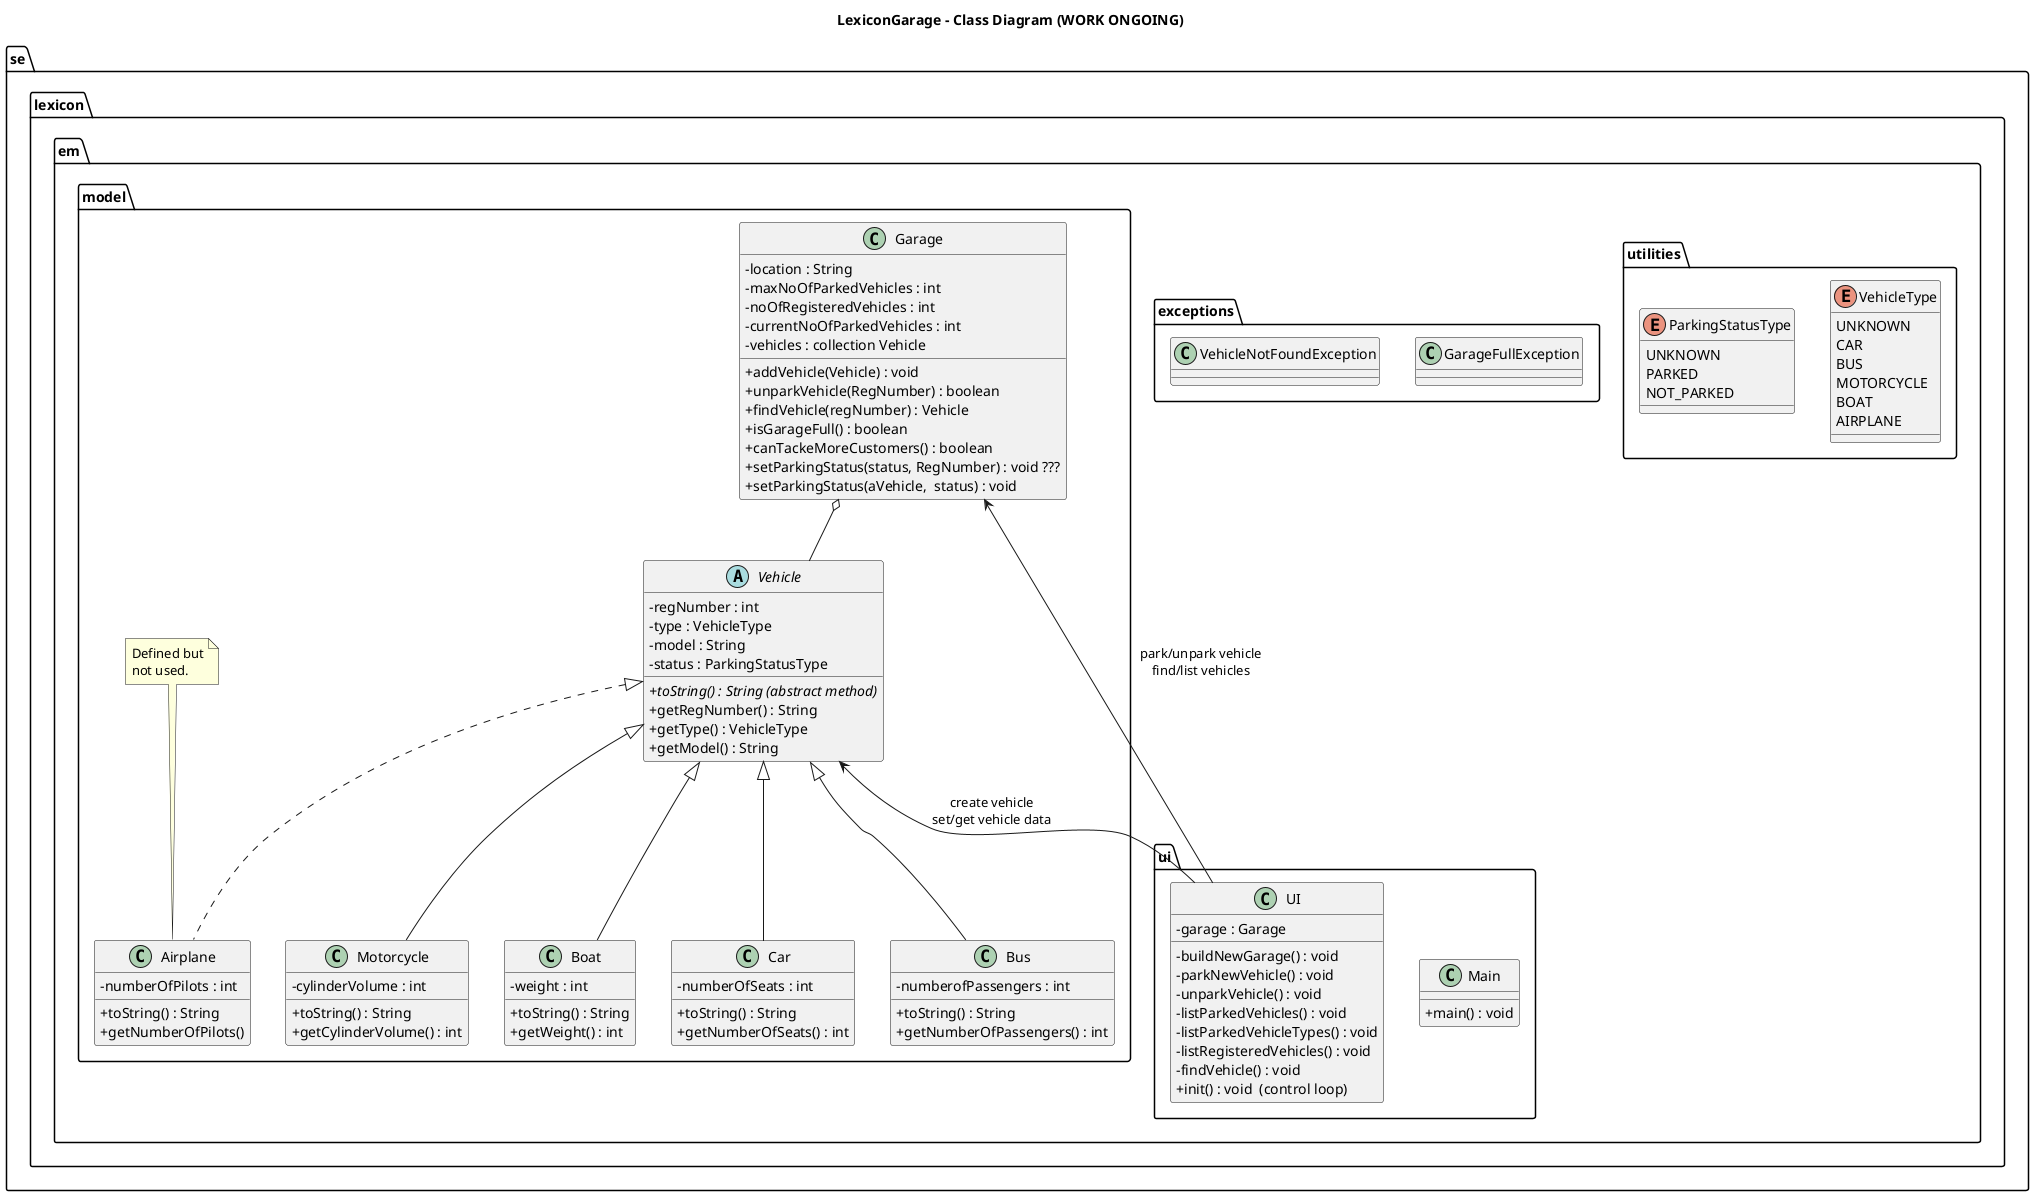 @startuml

' settings
' --------------------------------------------
skinparam classAttributeIconSize 0

title LexiconGarage - Class Diagram (WORK ONGOING)

' define packages/namespaces and/or classes
' --------------------------------------------

namespace se.lexicon.em.utilities {
enum VehicleType {
  UNKNOWN
  CAR
  BUS
  MOTORCYCLE
  BOAT
  AIRPLANE
}

enum ParkingStatusType {
  UNKNOWN
  PARKED
  NOT_PARKED
  }

}
' --- end namespace/package

namespace se.lexicon.em.ui {
class Main {
  +main() : void
}
class UI {
  -garage : Garage

  -buildNewGarage() : void
  -parkNewVehicle() : void
  -unparkVehicle() : void
  -listParkedVehicles() : void
  -listParkedVehicleTypes() : void
  -listRegisteredVehicles() : void
  -findVehicle() : void
  +init() : void  (control loop)
}

}
' --- end namespace/package

namespace se.lexicon.em.exceptions {
class GarageFullException
class VehicleNotFoundException
}
' --- end namespace/package

namespace se.lexicon.em.model {

' -- Classes
class Garage {
  -location : String
  -maxNoOfParkedVehicles : int
  -noOfRegisteredVehicles : int
  -currentNoOfParkedVehicles : int
  -vehicles : collection Vehicle

  '+listParkedVehicles() : void ???
  '+listParkedVehicleTypes() : void ???
  '+listKnownVehicles() : void  ???
  +addVehicle(Vehicle) : void
  +unparkVehicle(RegNumber) : boolean
  +findVehicle(regNumber) : Vehicle
  +isGarageFull() : boolean
  +canTackeMoreCustomers() : boolean
  +setParkingStatus(status, RegNumber) : void ???
  +setParkingStatus(aVehicle,  status) : void

}

abstract class Vehicle {
  -regNumber : int
  -type : VehicleType
  -model : String
  -status : ParkingStatusType

  {abstract} +toString() : String (abstract method)
  +getRegNumber() : String
  +getType() : VehicleType
  +getModel() : String

}

class Car {
  -numberOfSeats : int

  +toString() : String
  +getNumberOfSeats() : int
}

class Bus {
  -numberofPassengers : int

  +toString() : String
  +getNumberOfPassengers() : int
}

class Motorcycle {
  -cylinderVolume : int

  +toString() : String
  +getCylinderVolume() : int
}

class Boat {
  -weight : int

  +toString() : String
  +getWeight() : int
}

class Airplane {
 -numberOfPilots : int

  +toString() : String
  +getNumberOfPilots()
}
note "Defined but\nnot used." as N1
N1 .. Airplane

' -- Relations

Vehicle <|-- Car
Vehicle <|-- Bus
Vehicle <|-- Motorcycle
Vehicle <|-- Boat
Vehicle <|.. Airplane

Garage o-- Vehicle

}
' --- end namespace/package


' define relations between packages/namespaces
' --------------------------------------------

se.lexicon.em.model.Garage <-down- se.lexicon.em.ui.UI  : park/unpark vehicle\nfind/list vehicles
se.lexicon.em.model.Vehicle <-down- se.lexicon.em.ui.UI : create vehicle\nset/get vehicle data
' se.lexicon.em.utilities -- se.lexicon.em.model.Vehicle
' se.lexicon.em.exceptions -up- se.lexicon.em.model

@enduml
